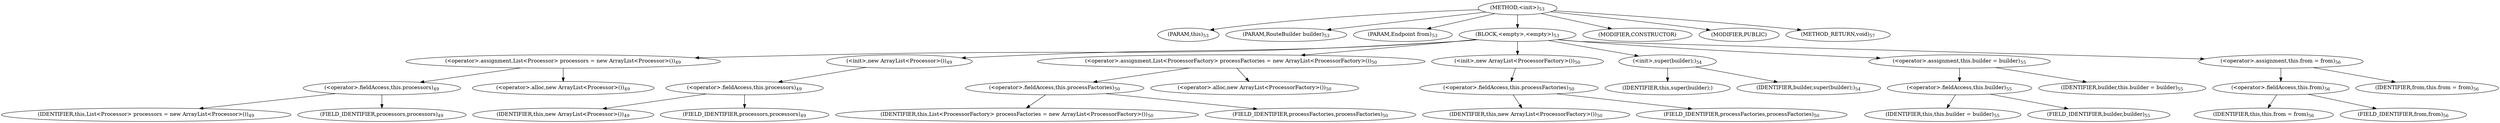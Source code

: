 digraph "&lt;init&gt;" {  
"196" [label = <(METHOD,&lt;init&gt;)<SUB>53</SUB>> ]
"4" [label = <(PARAM,this)<SUB>53</SUB>> ]
"197" [label = <(PARAM,RouteBuilder builder)<SUB>53</SUB>> ]
"198" [label = <(PARAM,Endpoint from)<SUB>53</SUB>> ]
"199" [label = <(BLOCK,&lt;empty&gt;,&lt;empty&gt;)<SUB>53</SUB>> ]
"200" [label = <(&lt;operator&gt;.assignment,List&lt;Processor&gt; processors = new ArrayList&lt;Processor&gt;())<SUB>49</SUB>> ]
"201" [label = <(&lt;operator&gt;.fieldAccess,this.processors)<SUB>49</SUB>> ]
"202" [label = <(IDENTIFIER,this,List&lt;Processor&gt; processors = new ArrayList&lt;Processor&gt;())<SUB>49</SUB>> ]
"203" [label = <(FIELD_IDENTIFIER,processors,processors)<SUB>49</SUB>> ]
"204" [label = <(&lt;operator&gt;.alloc,new ArrayList&lt;Processor&gt;())<SUB>49</SUB>> ]
"205" [label = <(&lt;init&gt;,new ArrayList&lt;Processor&gt;())<SUB>49</SUB>> ]
"206" [label = <(&lt;operator&gt;.fieldAccess,this.processors)<SUB>49</SUB>> ]
"207" [label = <(IDENTIFIER,this,new ArrayList&lt;Processor&gt;())<SUB>49</SUB>> ]
"208" [label = <(FIELD_IDENTIFIER,processors,processors)<SUB>49</SUB>> ]
"209" [label = <(&lt;operator&gt;.assignment,List&lt;ProcessorFactory&gt; processFactories = new ArrayList&lt;ProcessorFactory&gt;())<SUB>50</SUB>> ]
"210" [label = <(&lt;operator&gt;.fieldAccess,this.processFactories)<SUB>50</SUB>> ]
"211" [label = <(IDENTIFIER,this,List&lt;ProcessorFactory&gt; processFactories = new ArrayList&lt;ProcessorFactory&gt;())<SUB>50</SUB>> ]
"212" [label = <(FIELD_IDENTIFIER,processFactories,processFactories)<SUB>50</SUB>> ]
"213" [label = <(&lt;operator&gt;.alloc,new ArrayList&lt;ProcessorFactory&gt;())<SUB>50</SUB>> ]
"214" [label = <(&lt;init&gt;,new ArrayList&lt;ProcessorFactory&gt;())<SUB>50</SUB>> ]
"215" [label = <(&lt;operator&gt;.fieldAccess,this.processFactories)<SUB>50</SUB>> ]
"216" [label = <(IDENTIFIER,this,new ArrayList&lt;ProcessorFactory&gt;())<SUB>50</SUB>> ]
"217" [label = <(FIELD_IDENTIFIER,processFactories,processFactories)<SUB>50</SUB>> ]
"218" [label = <(&lt;init&gt;,super(builder);)<SUB>54</SUB>> ]
"3" [label = <(IDENTIFIER,this,super(builder);)> ]
"219" [label = <(IDENTIFIER,builder,super(builder);)<SUB>54</SUB>> ]
"220" [label = <(&lt;operator&gt;.assignment,this.builder = builder)<SUB>55</SUB>> ]
"221" [label = <(&lt;operator&gt;.fieldAccess,this.builder)<SUB>55</SUB>> ]
"5" [label = <(IDENTIFIER,this,this.builder = builder)<SUB>55</SUB>> ]
"222" [label = <(FIELD_IDENTIFIER,builder,builder)<SUB>55</SUB>> ]
"223" [label = <(IDENTIFIER,builder,this.builder = builder)<SUB>55</SUB>> ]
"224" [label = <(&lt;operator&gt;.assignment,this.from = from)<SUB>56</SUB>> ]
"225" [label = <(&lt;operator&gt;.fieldAccess,this.from)<SUB>56</SUB>> ]
"6" [label = <(IDENTIFIER,this,this.from = from)<SUB>56</SUB>> ]
"226" [label = <(FIELD_IDENTIFIER,from,from)<SUB>56</SUB>> ]
"227" [label = <(IDENTIFIER,from,this.from = from)<SUB>56</SUB>> ]
"228" [label = <(MODIFIER,CONSTRUCTOR)> ]
"229" [label = <(MODIFIER,PUBLIC)> ]
"230" [label = <(METHOD_RETURN,void)<SUB>57</SUB>> ]
  "196" -> "4" 
  "196" -> "197" 
  "196" -> "198" 
  "196" -> "199" 
  "196" -> "228" 
  "196" -> "229" 
  "196" -> "230" 
  "199" -> "200" 
  "199" -> "205" 
  "199" -> "209" 
  "199" -> "214" 
  "199" -> "218" 
  "199" -> "220" 
  "199" -> "224" 
  "200" -> "201" 
  "200" -> "204" 
  "201" -> "202" 
  "201" -> "203" 
  "205" -> "206" 
  "206" -> "207" 
  "206" -> "208" 
  "209" -> "210" 
  "209" -> "213" 
  "210" -> "211" 
  "210" -> "212" 
  "214" -> "215" 
  "215" -> "216" 
  "215" -> "217" 
  "218" -> "3" 
  "218" -> "219" 
  "220" -> "221" 
  "220" -> "223" 
  "221" -> "5" 
  "221" -> "222" 
  "224" -> "225" 
  "224" -> "227" 
  "225" -> "6" 
  "225" -> "226" 
}
